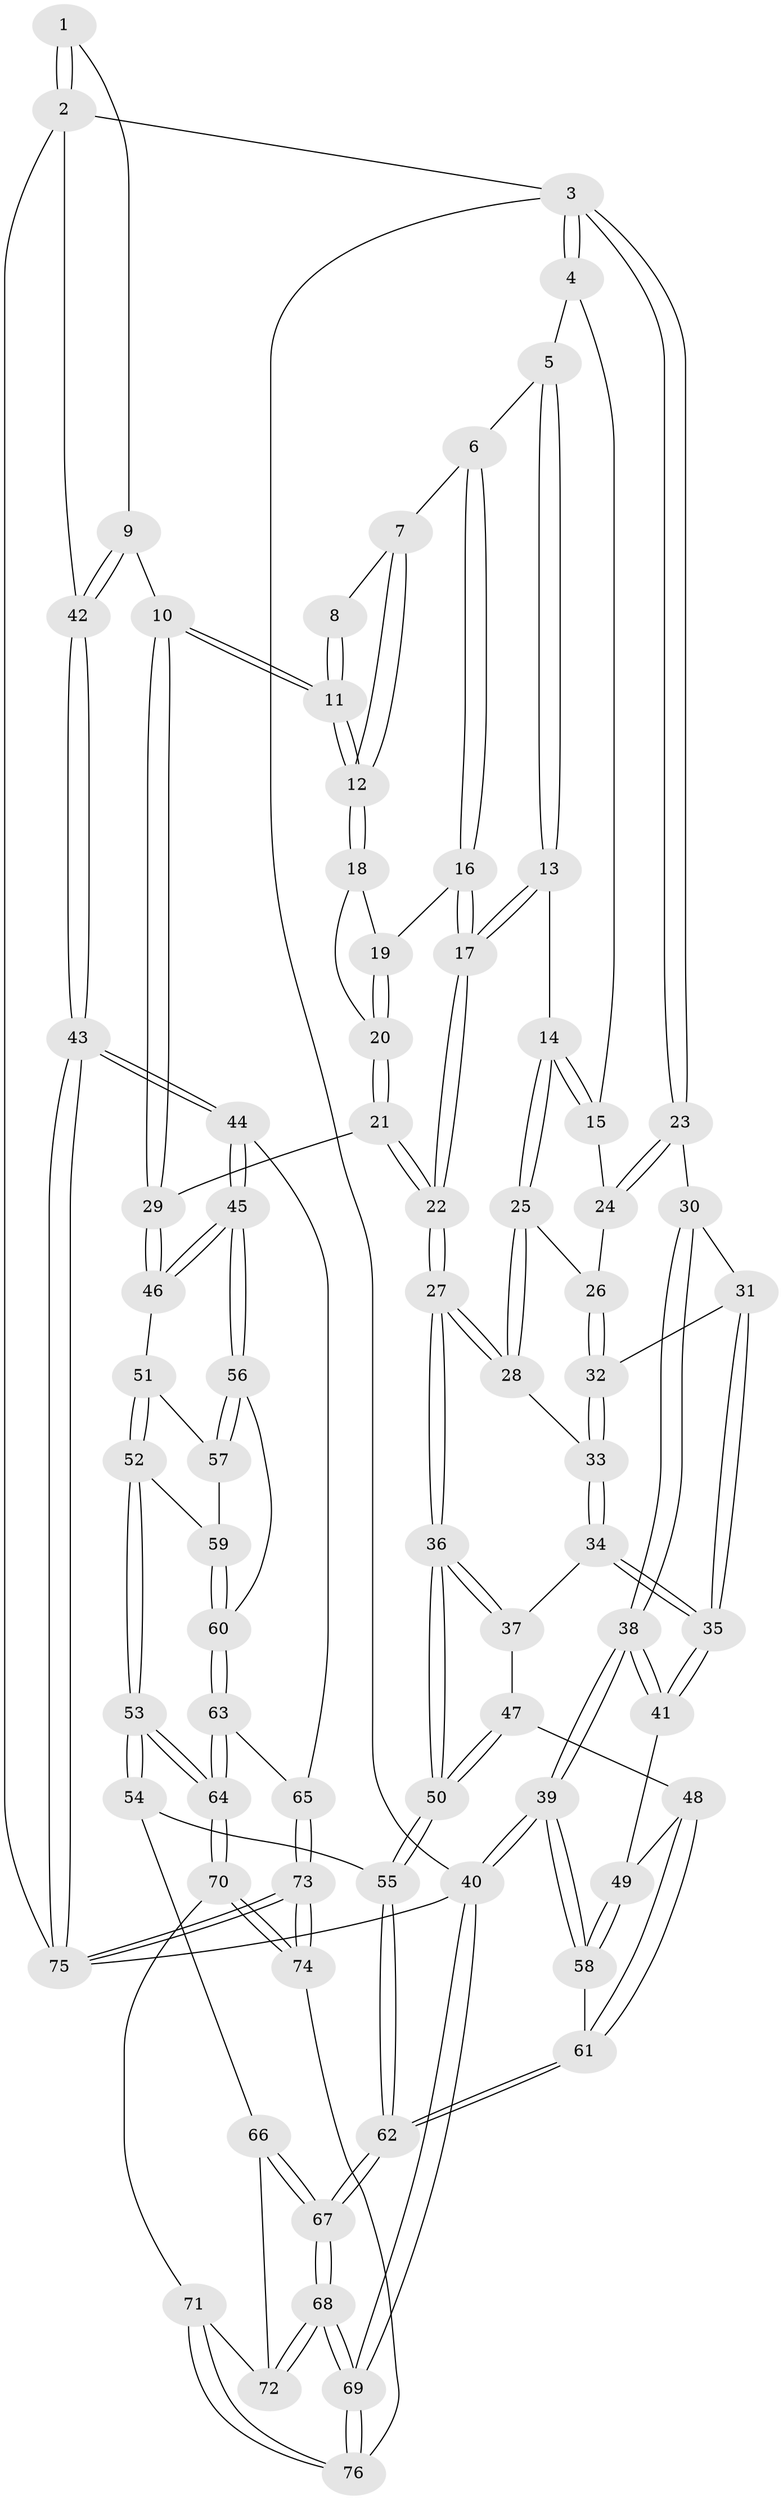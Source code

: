 // Generated by graph-tools (version 1.1) at 2025/03/03/09/25 03:03:12]
// undirected, 76 vertices, 187 edges
graph export_dot {
graph [start="1"]
  node [color=gray90,style=filled];
  1 [pos="+0.9794019648661081+0"];
  2 [pos="+1+0"];
  3 [pos="+0+0"];
  4 [pos="+0.2770317147770807+0"];
  5 [pos="+0.5174574911121103+0"];
  6 [pos="+0.5500680594598201+0"];
  7 [pos="+0.6192426074480343+0"];
  8 [pos="+0.8581462664546425+0"];
  9 [pos="+0.8946072844547662+0.2980974108755498"];
  10 [pos="+0.8576811197077236+0.29963363270809523"];
  11 [pos="+0.850946445273834+0.28461112937720107"];
  12 [pos="+0.8206519895942426+0.2332808474627978"];
  13 [pos="+0.3642051117157321+0.1747405793283215"];
  14 [pos="+0.3260554413771683+0.19631966302306728"];
  15 [pos="+0.20466790088410533+0"];
  16 [pos="+0.5508888265067541+0"];
  17 [pos="+0.4950943085830288+0.20597012767818193"];
  18 [pos="+0.6708150391139092+0.14162265320752615"];
  19 [pos="+0.5582074696577044+0"];
  20 [pos="+0.6244171768464168+0.22233089485226185"];
  21 [pos="+0.6300039983427449+0.3821340691523576"];
  22 [pos="+0.5783838618643077+0.3986470371628422"];
  23 [pos="+0+0.13203738669699855"];
  24 [pos="+0.19003432463405323+0.01879125054512417"];
  25 [pos="+0.31444651613184+0.2262436538243899"];
  26 [pos="+0.11414673934814687+0.2061826427970095"];
  27 [pos="+0.545381192394747+0.42585609894509163"];
  28 [pos="+0.32972260756007393+0.30446952531458754"];
  29 [pos="+0.7374311827094556+0.37324656656472455"];
  30 [pos="+0+0.16468914831578088"];
  31 [pos="+0.07720046420061506+0.2306838372027855"];
  32 [pos="+0.0937223371364416+0.2258322439253119"];
  33 [pos="+0.22864105326869835+0.365960129702871"];
  34 [pos="+0.21507569045868916+0.41255263204720316"];
  35 [pos="+0.06363794239872254+0.47386665435792624"];
  36 [pos="+0.4999529346079589+0.5255362290665664"];
  37 [pos="+0.24789643072724166+0.45375940552990296"];
  38 [pos="+0+0.48231469422692147"];
  39 [pos="+0+1"];
  40 [pos="+0+1"];
  41 [pos="+0.0602896221800881+0.4778896782689066"];
  42 [pos="+1+0.3375054509412612"];
  43 [pos="+1+0.6911245133793981"];
  44 [pos="+1+0.6903985425752959"];
  45 [pos="+1+0.679398510040242"];
  46 [pos="+0.7918382520007912+0.5290661050338309"];
  47 [pos="+0.23165974879484227+0.5441378323664354"];
  48 [pos="+0.18720236418103472+0.6130358785175761"];
  49 [pos="+0.11765528903999642+0.5850535276613364"];
  50 [pos="+0.4972627620713606+0.5421047340396435"];
  51 [pos="+0.7875623962095392+0.5526383973981733"];
  52 [pos="+0.6604586376233754+0.6788316119556806"];
  53 [pos="+0.6020477301352074+0.7101668023270146"];
  54 [pos="+0.5322073881009175+0.6526113563725126"];
  55 [pos="+0.4940662090058705+0.5904119695345869"];
  56 [pos="+0.9232654379515477+0.6790132222250167"];
  57 [pos="+0.8001080886654441+0.6458498690845732"];
  58 [pos="+0+0.7271549916513981"];
  59 [pos="+0.7974097189421269+0.6493022968092432"];
  60 [pos="+0.787658162615639+0.7385325175818465"];
  61 [pos="+0.2541101833051352+0.6977164197636475"];
  62 [pos="+0.2690180785784288+0.7117020026531492"];
  63 [pos="+0.7521127097442104+0.7973261367917827"];
  64 [pos="+0.6774661242326689+0.8361693897884696"];
  65 [pos="+0.8633008174783521+0.7976583618617473"];
  66 [pos="+0.45541544443705+0.804896126365632"];
  67 [pos="+0.2433408810774403+0.855226582557866"];
  68 [pos="+0.20619521776778613+0.947910765002341"];
  69 [pos="+0+1"];
  70 [pos="+0.6757587195687542+0.8679799182180622"];
  71 [pos="+0.4721228201352108+0.9153152882675838"];
  72 [pos="+0.47102468871145975+0.9147834481110294"];
  73 [pos="+0.9270088201222907+1"];
  74 [pos="+0.8130941187790564+1"];
  75 [pos="+1+1"];
  76 [pos="+0.5309862683201625+1"];
  1 -- 2;
  1 -- 2;
  1 -- 9;
  2 -- 3;
  2 -- 42;
  2 -- 75;
  3 -- 4;
  3 -- 4;
  3 -- 23;
  3 -- 23;
  3 -- 40;
  4 -- 5;
  4 -- 15;
  5 -- 6;
  5 -- 13;
  5 -- 13;
  6 -- 7;
  6 -- 16;
  6 -- 16;
  7 -- 8;
  7 -- 12;
  7 -- 12;
  8 -- 11;
  8 -- 11;
  9 -- 10;
  9 -- 42;
  9 -- 42;
  10 -- 11;
  10 -- 11;
  10 -- 29;
  10 -- 29;
  11 -- 12;
  11 -- 12;
  12 -- 18;
  12 -- 18;
  13 -- 14;
  13 -- 17;
  13 -- 17;
  14 -- 15;
  14 -- 15;
  14 -- 25;
  14 -- 25;
  15 -- 24;
  16 -- 17;
  16 -- 17;
  16 -- 19;
  17 -- 22;
  17 -- 22;
  18 -- 19;
  18 -- 20;
  19 -- 20;
  19 -- 20;
  20 -- 21;
  20 -- 21;
  21 -- 22;
  21 -- 22;
  21 -- 29;
  22 -- 27;
  22 -- 27;
  23 -- 24;
  23 -- 24;
  23 -- 30;
  24 -- 26;
  25 -- 26;
  25 -- 28;
  25 -- 28;
  26 -- 32;
  26 -- 32;
  27 -- 28;
  27 -- 28;
  27 -- 36;
  27 -- 36;
  28 -- 33;
  29 -- 46;
  29 -- 46;
  30 -- 31;
  30 -- 38;
  30 -- 38;
  31 -- 32;
  31 -- 35;
  31 -- 35;
  32 -- 33;
  32 -- 33;
  33 -- 34;
  33 -- 34;
  34 -- 35;
  34 -- 35;
  34 -- 37;
  35 -- 41;
  35 -- 41;
  36 -- 37;
  36 -- 37;
  36 -- 50;
  36 -- 50;
  37 -- 47;
  38 -- 39;
  38 -- 39;
  38 -- 41;
  38 -- 41;
  39 -- 40;
  39 -- 40;
  39 -- 58;
  39 -- 58;
  40 -- 69;
  40 -- 69;
  40 -- 75;
  41 -- 49;
  42 -- 43;
  42 -- 43;
  43 -- 44;
  43 -- 44;
  43 -- 75;
  43 -- 75;
  44 -- 45;
  44 -- 45;
  44 -- 65;
  45 -- 46;
  45 -- 46;
  45 -- 56;
  45 -- 56;
  46 -- 51;
  47 -- 48;
  47 -- 50;
  47 -- 50;
  48 -- 49;
  48 -- 61;
  48 -- 61;
  49 -- 58;
  49 -- 58;
  50 -- 55;
  50 -- 55;
  51 -- 52;
  51 -- 52;
  51 -- 57;
  52 -- 53;
  52 -- 53;
  52 -- 59;
  53 -- 54;
  53 -- 54;
  53 -- 64;
  53 -- 64;
  54 -- 55;
  54 -- 66;
  55 -- 62;
  55 -- 62;
  56 -- 57;
  56 -- 57;
  56 -- 60;
  57 -- 59;
  58 -- 61;
  59 -- 60;
  59 -- 60;
  60 -- 63;
  60 -- 63;
  61 -- 62;
  61 -- 62;
  62 -- 67;
  62 -- 67;
  63 -- 64;
  63 -- 64;
  63 -- 65;
  64 -- 70;
  64 -- 70;
  65 -- 73;
  65 -- 73;
  66 -- 67;
  66 -- 67;
  66 -- 72;
  67 -- 68;
  67 -- 68;
  68 -- 69;
  68 -- 69;
  68 -- 72;
  68 -- 72;
  69 -- 76;
  69 -- 76;
  70 -- 71;
  70 -- 74;
  70 -- 74;
  71 -- 72;
  71 -- 76;
  71 -- 76;
  73 -- 74;
  73 -- 74;
  73 -- 75;
  73 -- 75;
  74 -- 76;
}

